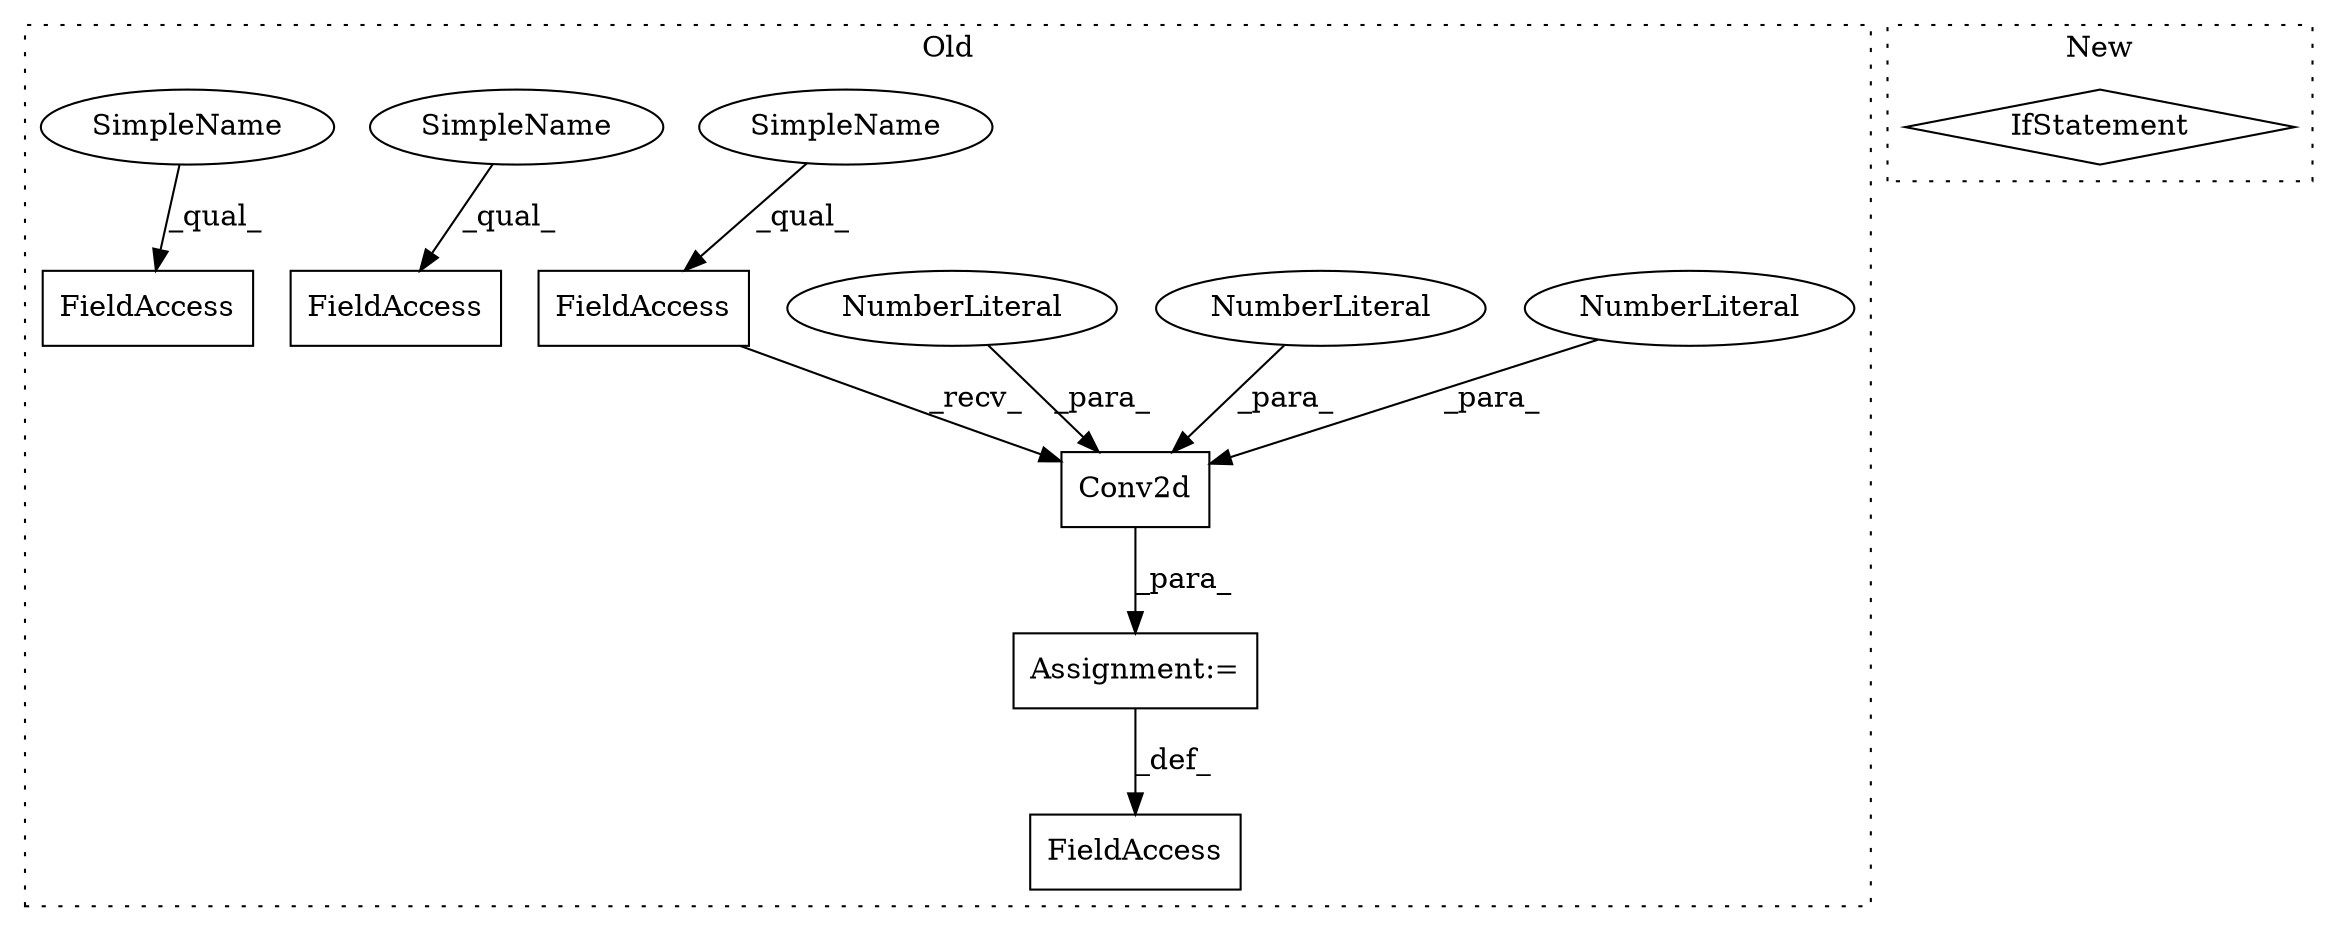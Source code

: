 digraph G {
subgraph cluster0 {
1 [label="Conv2d" a="32" s="3479,3507" l="7,1" shape="box"];
3 [label="Assignment:=" a="7" s="3449" l="1" shape="box"];
4 [label="NumberLiteral" a="34" s="3506" l="1" shape="ellipse"];
5 [label="FieldAccess" a="22" s="3470" l="8" shape="box"];
6 [label="FieldAccess" a="22" s="3754" l="8" shape="box"];
7 [label="FieldAccess" a="22" s="3440" l="9" shape="box"];
8 [label="FieldAccess" a="22" s="3653" l="8" shape="box"];
9 [label="NumberLiteral" a="34" s="3501" l="2" shape="ellipse"];
10 [label="NumberLiteral" a="34" s="3504" l="1" shape="ellipse"];
11 [label="SimpleName" a="42" s="3470" l="5" shape="ellipse"];
12 [label="SimpleName" a="42" s="3653" l="5" shape="ellipse"];
13 [label="SimpleName" a="42" s="3754" l="5" shape="ellipse"];
label = "Old";
style="dotted";
}
subgraph cluster1 {
2 [label="IfStatement" a="25" s="1979,1987" l="4,2" shape="diamond"];
label = "New";
style="dotted";
}
1 -> 3 [label="_para_"];
3 -> 7 [label="_def_"];
4 -> 1 [label="_para_"];
5 -> 1 [label="_recv_"];
9 -> 1 [label="_para_"];
10 -> 1 [label="_para_"];
11 -> 5 [label="_qual_"];
12 -> 8 [label="_qual_"];
13 -> 6 [label="_qual_"];
}
